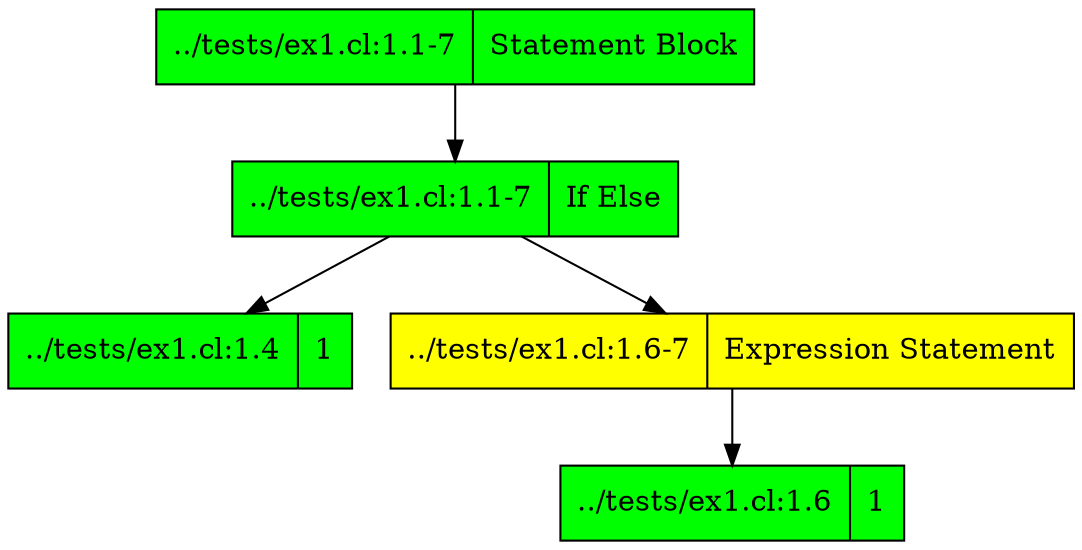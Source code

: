 digraph {
	node[shape=record, style=filled, fontcolor=black, fillcolor=green];
	node_0x7f8e05f05e70[label = "../tests/ex1.cl:1.1-7 | Statement Block"];
	node_0x7f8e05f05e70 -> node_0x7f8e05f05e30;
	node[shape=record, style=filled, fontcolor=black, fillcolor=green];
	node_0x7f8e05f05e30[label = "../tests/ex1.cl:1.1-7 | If Else"];
	node_0x7f8e05f05e30 -> node_0x7f8e05f05c30;
	node[shape=record, style=filled, fontcolor=black, fillcolor=yellow];
	node_0x7f8e05f05c30[label = "../tests/ex1.cl:1.4 | 1"];
	node_0x7f8e05f05e30 -> node_0x7f8e05f05cc0;
	node[shape=record, style=filled, fontcolor=black, fillcolor=green];
	node_0x7f8e05f05cc0[label = "../tests/ex1.cl:1.6-7 | Expression Statement"];
	node_0x7f8e05f05cc0 -> node_0x7f8e05f05c80;
	node[shape=record, style=filled, fontcolor=black, fillcolor=yellow];
	node_0x7f8e05f05c80[label = "../tests/ex1.cl:1.6 | 1"];
}
